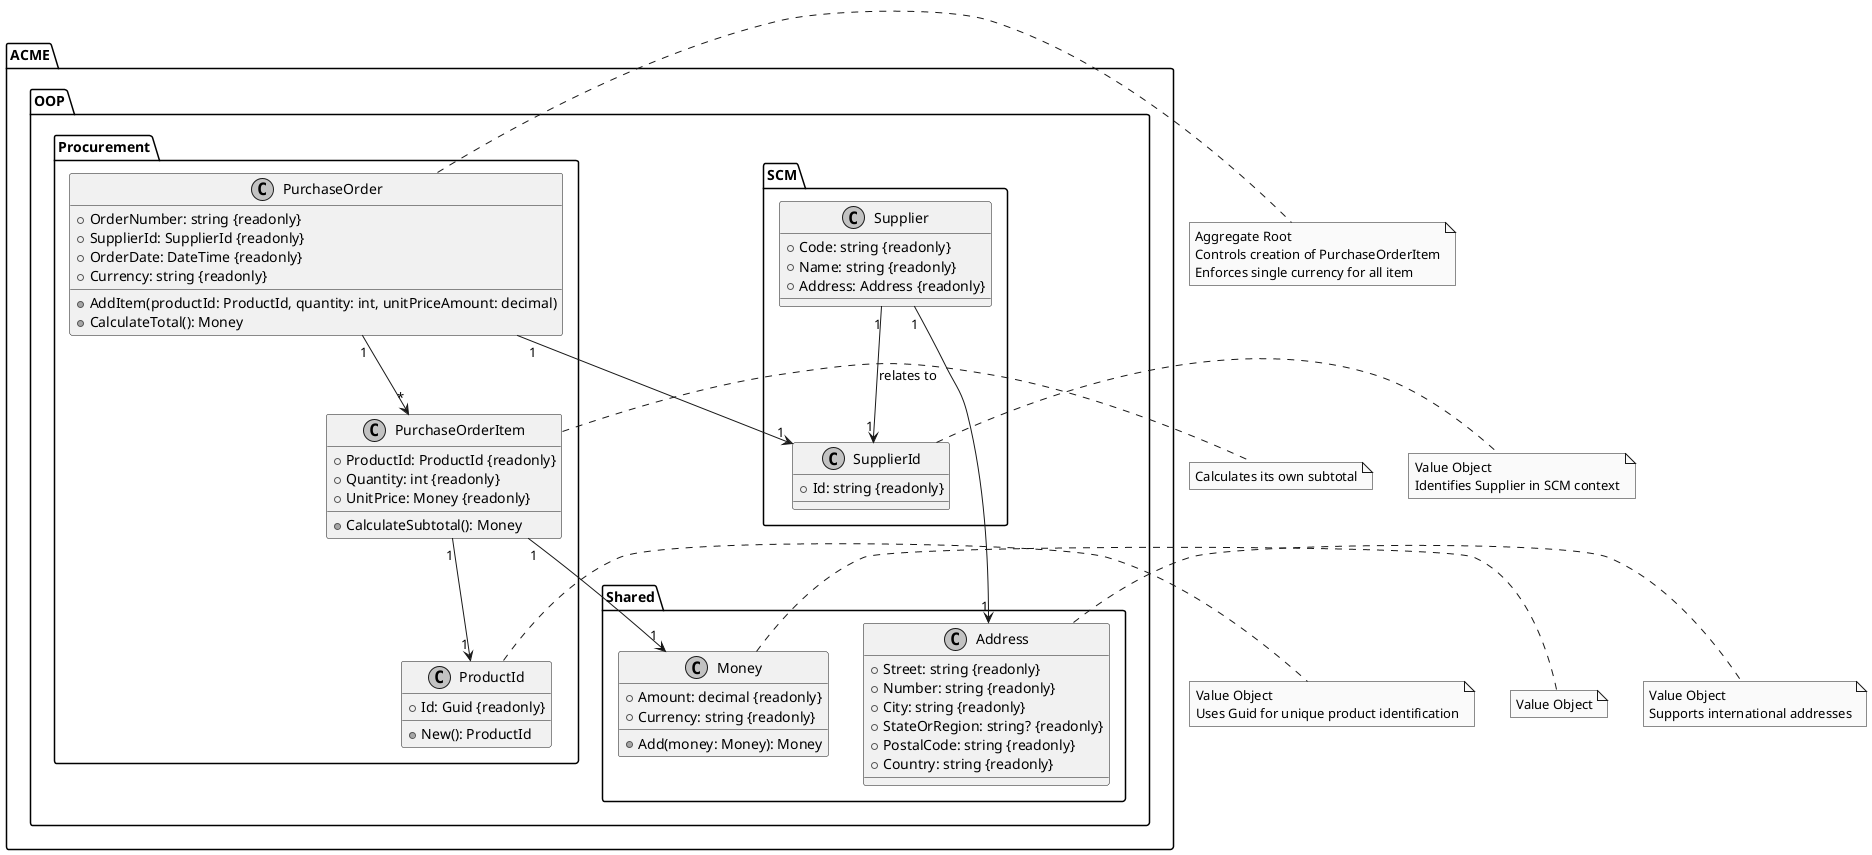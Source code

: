 
```plantuml
@startuml
skinparam monochrome true

package "ACME.OOP.SCM" {
  class "Supplier" as Supplier {
    +Code: string {readonly}
    +Name: string {readonly}
    +Address: Address {readonly}
  }

  class "SupplierId" as SupplierId {
    +Id: string {readonly}
  }

  Supplier "1" --> "1" SupplierId : relates to
}

package "ACME.OOP.Procurement" {
  class "PurchaseOrder" as PO {
    +OrderNumber: string {readonly}
    +SupplierId: SupplierId {readonly}
    +OrderDate: DateTime {readonly}
    +Currency: string {readonly}
    +AddItem(productId: ProductId, quantity: int, unitPriceAmount: decimal)
    +CalculateTotal(): Money
  }

  class "PurchaseOrderItem" as POItem {
    +ProductId: ProductId {readonly}
    +Quantity: int {readonly}
    +UnitPrice: Money {readonly}
    +CalculateSubtotal(): Money
  }

  class "ProductId" as ProductId {
    +Id: Guid {readonly}
    +New(): ProductId
  }

  PO "1" --> "1" SupplierId
  PO "1" --> "*" POItem
  POItem "1" --> "1" ProductId
}

package "ACME.OOP.Shared" {
  class "Money" as Money {
    +Amount: decimal {readonly}
    +Currency: string {readonly}
    +Add(money: Money): Money
  }

  class "Address" as Address {
    +Street: string {readonly}
    +Number: string {readonly}
    +City: string {readonly}
    +StateOrRegion: string? {readonly}
    +PostalCode: string {readonly}
    +Country: string {readonly}
  }

  POItem "1" --> "1" Money
  Supplier "1" --> "1" Address
}

note right of PO
  Aggregate Root
  Controls creation of PurchaseOrderItem
  Enforces single currency for all item
end note

note right of POItem
  Calculates its own subtotal
end note

note right of ProductId
  Value Object
  Uses Guid for unique product identification
end note

note right of SupplierId
  Value Object
  Identifies Supplier in SCM context
end note

note right of Money
  Value Object
end note

note right of Address
  Value Object
  Supports international addresses
end note

@enduml
```

